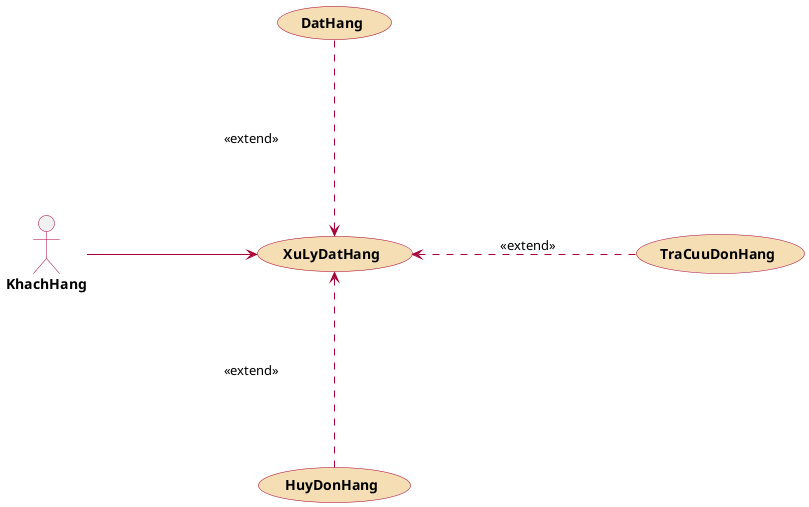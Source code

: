 @startuml

skinparam {
ActorBorderColor #A80036
ActorFontStyle bold
UsecaseFontStyle bold
}
left to right direction
actor KhachHang #line:A80036;
usecase XuLyDatHang #Wheat;line:A80036;
usecase DatHang #Wheat;line:A80036;
usecase TraCuuDonHang #Wheat;line:A80036;
usecase HuyDonHang #Wheat;line:A80036;

KhachHang  --> XuLyDatHang #line:A80036 : \t\t\t\t
XuLyDatHang  <.left.  DatHang #line:A80036 : \n\n\n\n<<extend>>\n\n\n\n
XuLyDatHang  <.down.  TraCuuDonHang #line:A80036 : \t\t <<extend>> \t\t
XuLyDatHang  <.right.  HuyDonHang #line:A80036 : \n\n\n\n<<extend>>\n\n\n\n
@endum